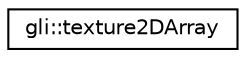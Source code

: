 digraph "Graphical Class Hierarchy"
{
  edge [fontname="Helvetica",fontsize="10",labelfontname="Helvetica",labelfontsize="10"];
  node [fontname="Helvetica",fontsize="10",shape=record];
  rankdir="LR";
  Node1 [label="gli::texture2DArray",height=0.2,width=0.4,color="black", fillcolor="white", style="filled",URL="$classgli_1_1texture2DArray.html"];
}
